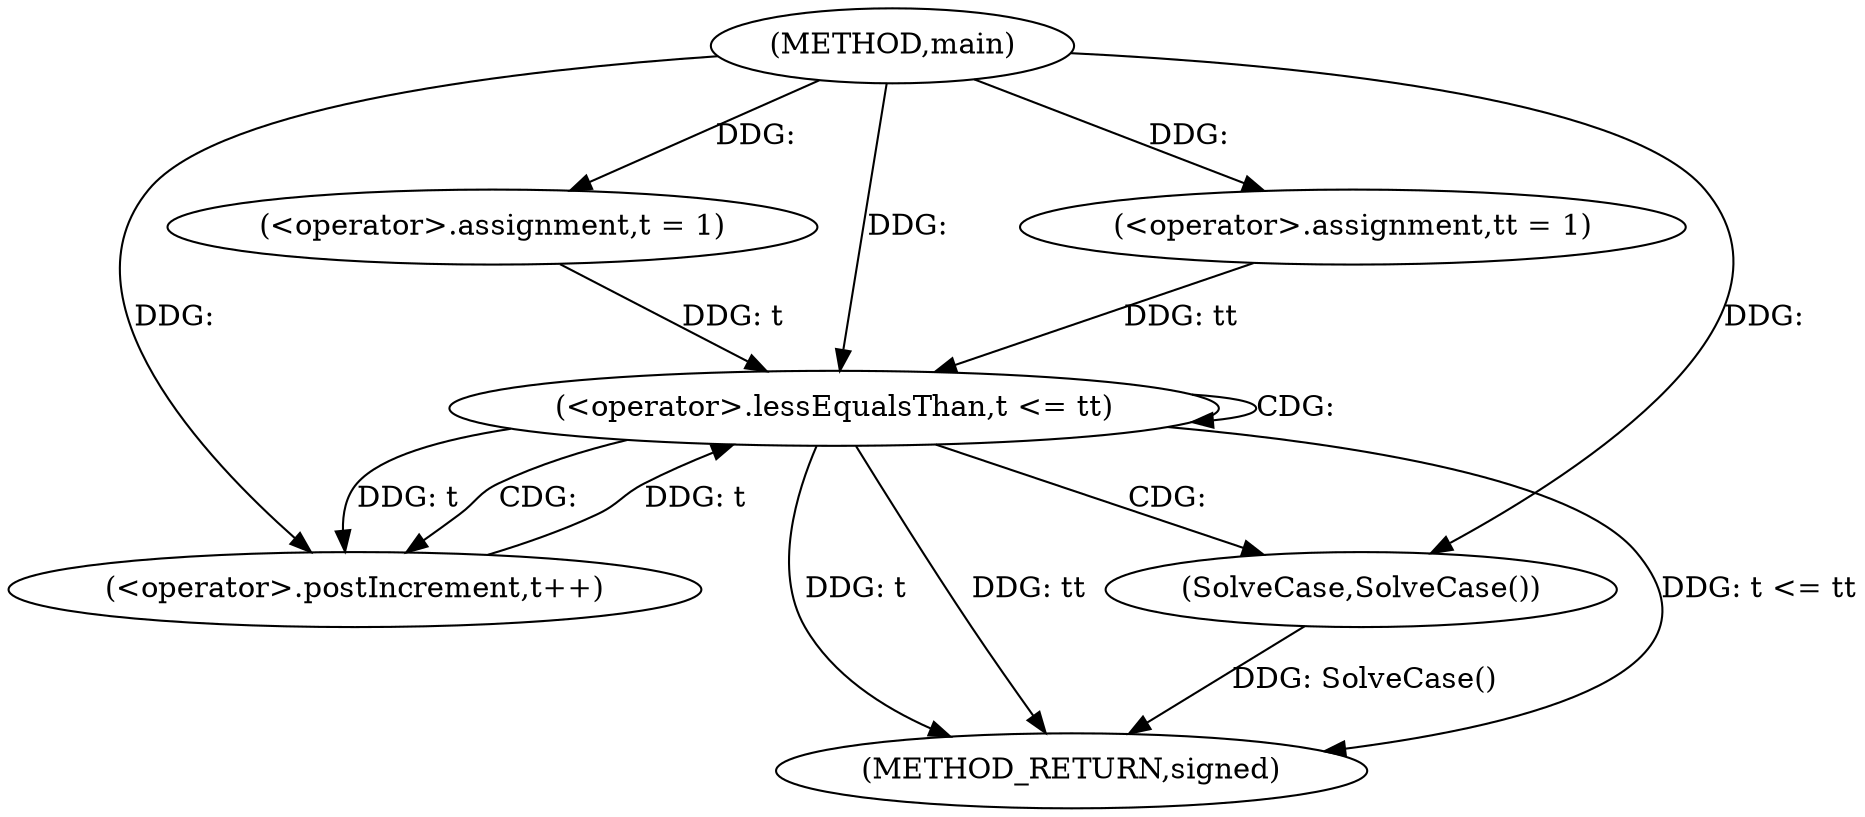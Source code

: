 digraph "main" {  
"1000394" [label = "(METHOD,main)" ]
"1000412" [label = "(METHOD_RETURN,signed)" ]
"1000397" [label = "(<operator>.assignment,tt = 1)" ]
"1000402" [label = "(<operator>.assignment,t = 1)" ]
"1000405" [label = "(<operator>.lessEqualsThan,t <= tt)" ]
"1000408" [label = "(<operator>.postIncrement,t++)" ]
"1000411" [label = "(SolveCase,SolveCase())" ]
  "1000405" -> "1000412"  [ label = "DDG: t"] 
  "1000405" -> "1000412"  [ label = "DDG: tt"] 
  "1000405" -> "1000412"  [ label = "DDG: t <= tt"] 
  "1000411" -> "1000412"  [ label = "DDG: SolveCase()"] 
  "1000394" -> "1000397"  [ label = "DDG: "] 
  "1000394" -> "1000402"  [ label = "DDG: "] 
  "1000402" -> "1000405"  [ label = "DDG: t"] 
  "1000408" -> "1000405"  [ label = "DDG: t"] 
  "1000394" -> "1000405"  [ label = "DDG: "] 
  "1000397" -> "1000405"  [ label = "DDG: tt"] 
  "1000405" -> "1000408"  [ label = "DDG: t"] 
  "1000394" -> "1000408"  [ label = "DDG: "] 
  "1000394" -> "1000411"  [ label = "DDG: "] 
  "1000405" -> "1000405"  [ label = "CDG: "] 
  "1000405" -> "1000408"  [ label = "CDG: "] 
  "1000405" -> "1000411"  [ label = "CDG: "] 
}
